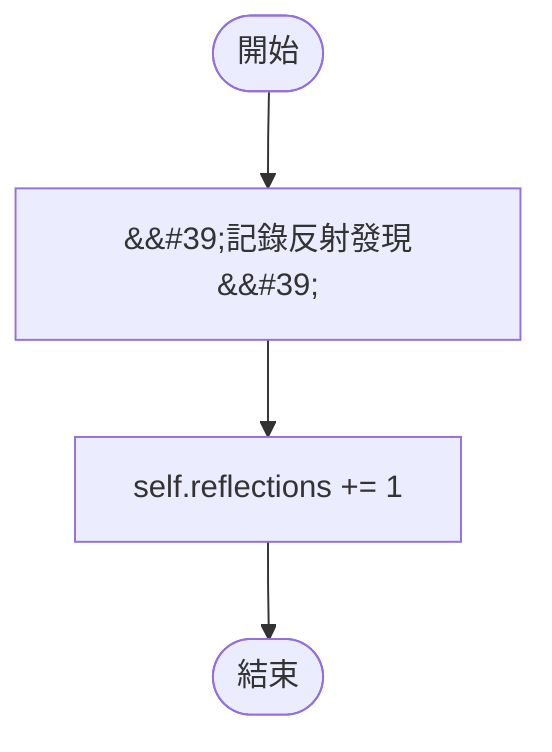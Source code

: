 flowchart TB
    n1([開始])
    n2([結束])
    n3[&amp;&#35;39;記錄反射發現&amp;&#35;39;]
    n4[self.reflections += 1]
    n1 --> n3
    n3 --> n4
    n4 --> n2